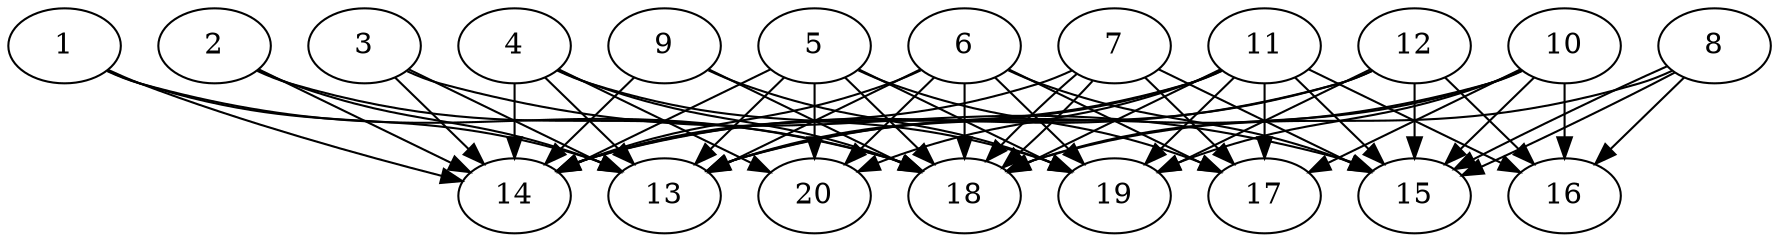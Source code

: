 // DAG automatically generated by daggen at Thu Oct  3 13:58:44 2019
// ./daggen --dot -n 20 --ccr 0.3 --fat 0.9 --regular 0.7 --density 0.9 --mindata 5242880 --maxdata 52428800 
digraph G {
  1 [size="30737067", alpha="0.09", expect_size="9221120"] 
  1 -> 13 [size ="9221120"]
  1 -> 14 [size ="9221120"]
  1 -> 18 [size ="9221120"]
  2 [size="70761813", alpha="0.12", expect_size="21228544"] 
  2 -> 13 [size ="21228544"]
  2 -> 14 [size ="21228544"]
  2 -> 18 [size ="21228544"]
  3 [size="145250987", alpha="0.09", expect_size="43575296"] 
  3 -> 13 [size ="43575296"]
  3 -> 14 [size ="43575296"]
  3 -> 15 [size ="43575296"]
  4 [size="131846827", alpha="0.10", expect_size="39554048"] 
  4 -> 13 [size ="39554048"]
  4 -> 14 [size ="39554048"]
  4 -> 18 [size ="39554048"]
  4 -> 19 [size ="39554048"]
  4 -> 20 [size ="39554048"]
  5 [size="44284587", alpha="0.08", expect_size="13285376"] 
  5 -> 13 [size ="13285376"]
  5 -> 14 [size ="13285376"]
  5 -> 17 [size ="13285376"]
  5 -> 18 [size ="13285376"]
  5 -> 19 [size ="13285376"]
  5 -> 20 [size ="13285376"]
  6 [size="74530133", alpha="0.02", expect_size="22359040"] 
  6 -> 13 [size ="22359040"]
  6 -> 14 [size ="22359040"]
  6 -> 15 [size ="22359040"]
  6 -> 17 [size ="22359040"]
  6 -> 18 [size ="22359040"]
  6 -> 19 [size ="22359040"]
  6 -> 20 [size ="22359040"]
  7 [size="23784107", alpha="0.12", expect_size="7135232"] 
  7 -> 14 [size ="7135232"]
  7 -> 15 [size ="7135232"]
  7 -> 17 [size ="7135232"]
  7 -> 18 [size ="7135232"]
  7 -> 18 [size ="7135232"]
  8 [size="75113813", alpha="0.05", expect_size="22534144"] 
  8 -> 15 [size ="22534144"]
  8 -> 15 [size ="22534144"]
  8 -> 16 [size ="22534144"]
  8 -> 18 [size ="22534144"]
  9 [size="59275947", alpha="0.04", expect_size="17782784"] 
  9 -> 14 [size ="17782784"]
  9 -> 18 [size ="17782784"]
  9 -> 19 [size ="17782784"]
  10 [size="165577387", alpha="0.09", expect_size="49673216"] 
  10 -> 13 [size ="49673216"]
  10 -> 15 [size ="49673216"]
  10 -> 16 [size ="49673216"]
  10 -> 17 [size ="49673216"]
  10 -> 18 [size ="49673216"]
  10 -> 19 [size ="49673216"]
  11 [size="151552000", alpha="0.03", expect_size="45465600"] 
  11 -> 13 [size ="45465600"]
  11 -> 14 [size ="45465600"]
  11 -> 15 [size ="45465600"]
  11 -> 16 [size ="45465600"]
  11 -> 17 [size ="45465600"]
  11 -> 18 [size ="45465600"]
  11 -> 19 [size ="45465600"]
  11 -> 20 [size ="45465600"]
  12 [size="65897813", alpha="0.20", expect_size="19769344"] 
  12 -> 13 [size ="19769344"]
  12 -> 14 [size ="19769344"]
  12 -> 15 [size ="19769344"]
  12 -> 16 [size ="19769344"]
  12 -> 19 [size ="19769344"]
  13 [size="158713173", alpha="0.19", expect_size="47613952"] 
  14 [size="72492373", alpha="0.18", expect_size="21747712"] 
  15 [size="153716053", alpha="0.05", expect_size="46114816"] 
  16 [size="58077867", alpha="0.08", expect_size="17423360"] 
  17 [size="70591147", alpha="0.08", expect_size="21177344"] 
  18 [size="161447253", alpha="0.12", expect_size="48434176"] 
  19 [size="44612267", alpha="0.08", expect_size="13383680"] 
  20 [size="73745067", alpha="0.04", expect_size="22123520"] 
}
